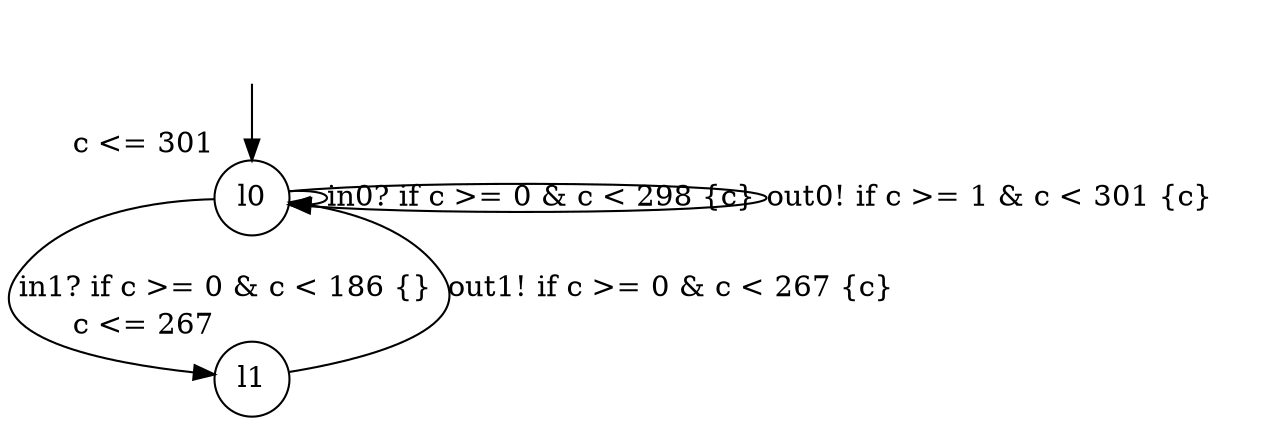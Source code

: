 digraph g {
__start0 [label="" shape="none"];
l0 [shape="circle" margin=0 label="l0", xlabel="c <= 301"];
l1 [shape="circle" margin=0 label="l1", xlabel="c <= 267"];
l0 -> l0 [label="in0? if c >= 0 & c < 298 {c} "];
l0 -> l1 [label="in1? if c >= 0 & c < 186 {} "];
l0 -> l0 [label="out0! if c >= 1 & c < 301 {c} "];
l1 -> l0 [label="out1! if c >= 0 & c < 267 {c} "];
__start0 -> l0;
}
